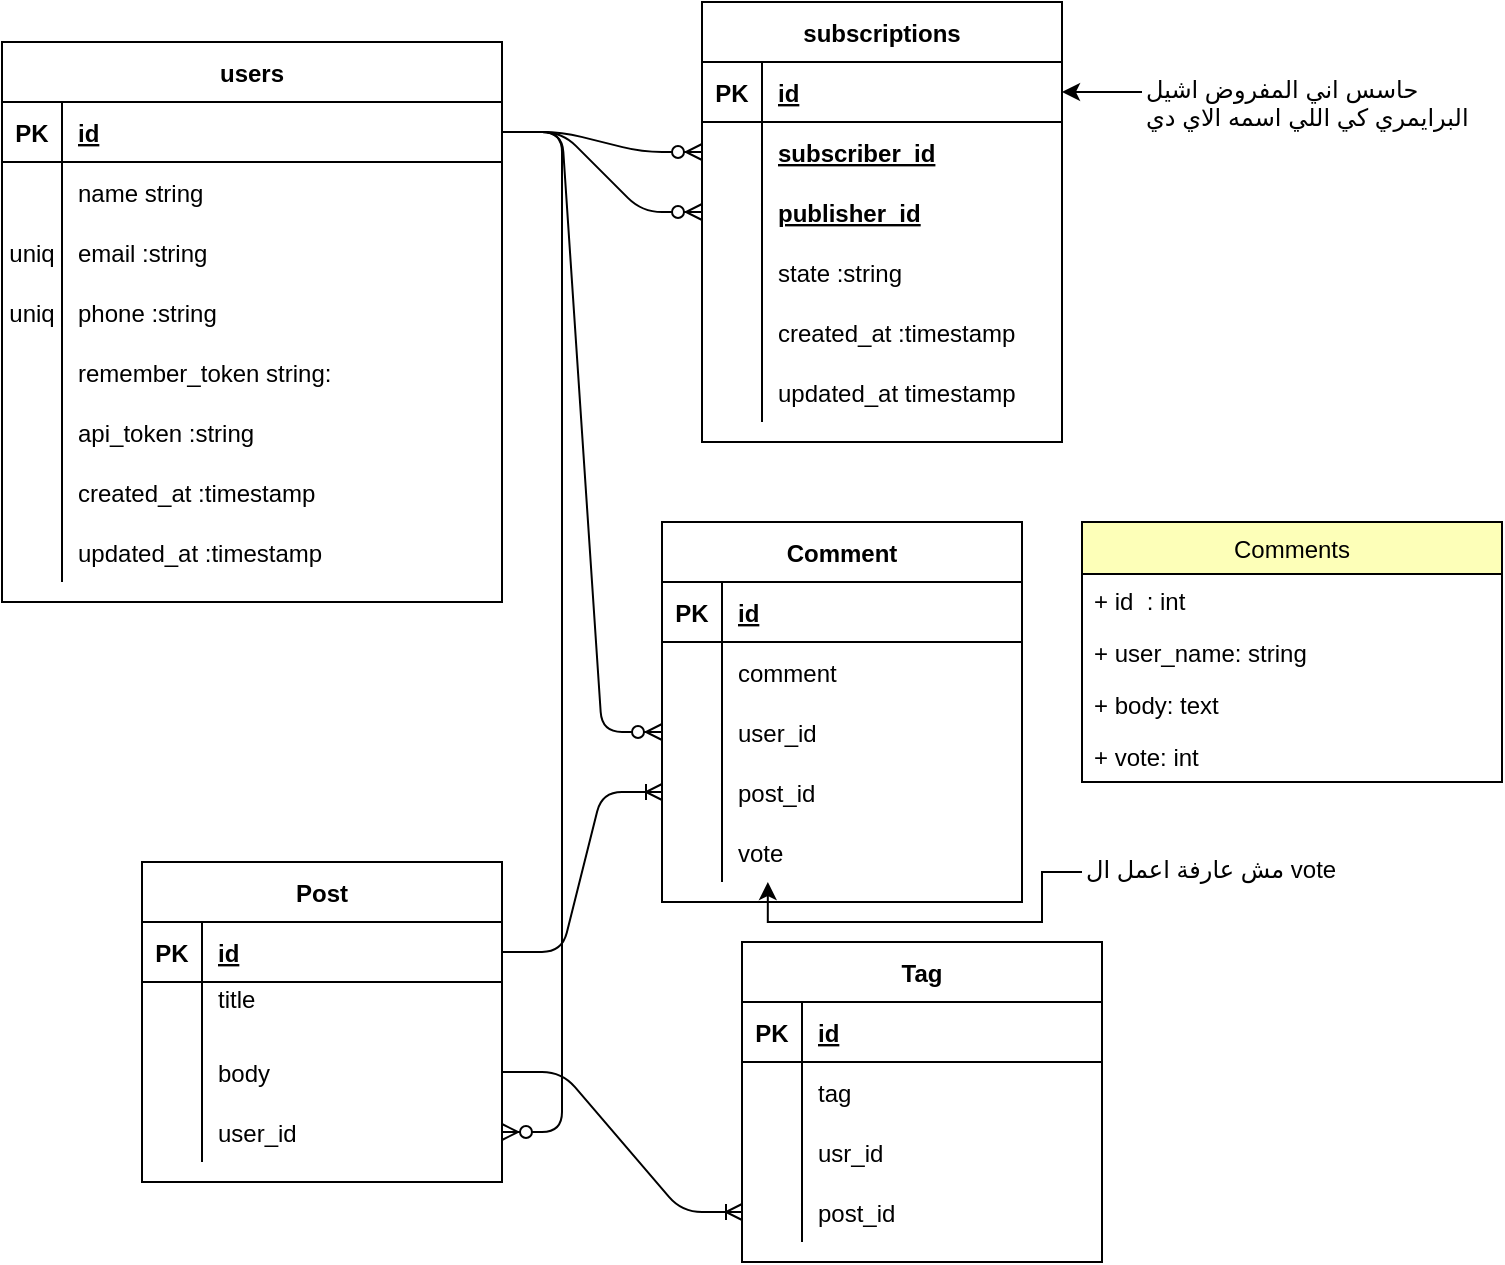 <mxfile version="14.9.6" type="github">
  <diagram id="R2lEEEUBdFMjLlhIrx00" name="Page-1">
    <mxGraphModel dx="1376" dy="429" grid="1" gridSize="10" guides="1" tooltips="1" connect="1" arrows="1" fold="1" page="1" pageScale="1" pageWidth="850" pageHeight="1100" math="0" shadow="0" extFonts="Permanent Marker^https://fonts.googleapis.com/css?family=Permanent+Marker">
      <root>
        <mxCell id="0" />
        <mxCell id="1" parent="0" />
        <mxCell id="C-vyLk0tnHw3VtMMgP7b-2" value="users" style="shape=table;startSize=30;container=1;collapsible=1;childLayout=tableLayout;fixedRows=1;rowLines=0;fontStyle=1;align=center;resizeLast=1;" parent="1" vertex="1">
          <mxGeometry x="-120" y="50" width="250" height="280" as="geometry" />
        </mxCell>
        <mxCell id="C-vyLk0tnHw3VtMMgP7b-3" value="" style="shape=partialRectangle;collapsible=0;dropTarget=0;pointerEvents=0;fillColor=none;points=[[0,0.5],[1,0.5]];portConstraint=eastwest;top=0;left=0;right=0;bottom=1;" parent="C-vyLk0tnHw3VtMMgP7b-2" vertex="1">
          <mxGeometry y="30" width="250" height="30" as="geometry" />
        </mxCell>
        <mxCell id="C-vyLk0tnHw3VtMMgP7b-4" value="PK" style="shape=partialRectangle;overflow=hidden;connectable=0;fillColor=none;top=0;left=0;bottom=0;right=0;fontStyle=1;" parent="C-vyLk0tnHw3VtMMgP7b-3" vertex="1">
          <mxGeometry width="30" height="30" as="geometry" />
        </mxCell>
        <mxCell id="C-vyLk0tnHw3VtMMgP7b-5" value="id" style="shape=partialRectangle;overflow=hidden;connectable=0;fillColor=none;top=0;left=0;bottom=0;right=0;align=left;spacingLeft=6;fontStyle=5;" parent="C-vyLk0tnHw3VtMMgP7b-3" vertex="1">
          <mxGeometry x="30" width="220" height="30" as="geometry" />
        </mxCell>
        <mxCell id="C-vyLk0tnHw3VtMMgP7b-9" value="" style="shape=partialRectangle;collapsible=0;dropTarget=0;pointerEvents=0;fillColor=none;points=[[0,0.5],[1,0.5]];portConstraint=eastwest;top=0;left=0;right=0;bottom=0;" parent="C-vyLk0tnHw3VtMMgP7b-2" vertex="1">
          <mxGeometry y="60" width="250" height="30" as="geometry" />
        </mxCell>
        <mxCell id="C-vyLk0tnHw3VtMMgP7b-10" value="" style="shape=partialRectangle;overflow=hidden;connectable=0;fillColor=none;top=0;left=0;bottom=0;right=0;" parent="C-vyLk0tnHw3VtMMgP7b-9" vertex="1">
          <mxGeometry width="30" height="30" as="geometry" />
        </mxCell>
        <mxCell id="C-vyLk0tnHw3VtMMgP7b-11" value="name string" style="shape=partialRectangle;overflow=hidden;connectable=0;fillColor=none;top=0;left=0;bottom=0;right=0;align=left;spacingLeft=6;" parent="C-vyLk0tnHw3VtMMgP7b-9" vertex="1">
          <mxGeometry x="30" width="220" height="30" as="geometry" />
        </mxCell>
        <mxCell id="GOwzaC8fPC4LmMapY-Bl-1" value="" style="shape=partialRectangle;collapsible=0;dropTarget=0;pointerEvents=0;fillColor=none;points=[[0,0.5],[1,0.5]];portConstraint=eastwest;top=0;left=0;right=0;bottom=0;" parent="C-vyLk0tnHw3VtMMgP7b-2" vertex="1">
          <mxGeometry y="90" width="250" height="30" as="geometry" />
        </mxCell>
        <mxCell id="GOwzaC8fPC4LmMapY-Bl-2" value="uniq" style="shape=partialRectangle;overflow=hidden;connectable=0;fillColor=none;top=0;left=0;bottom=0;right=0;" parent="GOwzaC8fPC4LmMapY-Bl-1" vertex="1">
          <mxGeometry width="30" height="30" as="geometry" />
        </mxCell>
        <mxCell id="GOwzaC8fPC4LmMapY-Bl-3" value="email :string" style="shape=partialRectangle;overflow=hidden;connectable=0;fillColor=none;top=0;left=0;bottom=0;right=0;align=left;spacingLeft=6;" parent="GOwzaC8fPC4LmMapY-Bl-1" vertex="1">
          <mxGeometry x="30" width="220" height="30" as="geometry" />
        </mxCell>
        <mxCell id="GOwzaC8fPC4LmMapY-Bl-4" value="" style="shape=partialRectangle;collapsible=0;dropTarget=0;pointerEvents=0;fillColor=none;points=[[0,0.5],[1,0.5]];portConstraint=eastwest;top=0;left=0;right=0;bottom=0;" parent="C-vyLk0tnHw3VtMMgP7b-2" vertex="1">
          <mxGeometry y="120" width="250" height="30" as="geometry" />
        </mxCell>
        <mxCell id="GOwzaC8fPC4LmMapY-Bl-5" value="uniq" style="shape=partialRectangle;overflow=hidden;connectable=0;fillColor=none;top=0;left=0;bottom=0;right=0;" parent="GOwzaC8fPC4LmMapY-Bl-4" vertex="1">
          <mxGeometry width="30" height="30" as="geometry" />
        </mxCell>
        <mxCell id="GOwzaC8fPC4LmMapY-Bl-6" value="phone :string" style="shape=partialRectangle;overflow=hidden;connectable=0;fillColor=none;top=0;left=0;bottom=0;right=0;align=left;spacingLeft=6;" parent="GOwzaC8fPC4LmMapY-Bl-4" vertex="1">
          <mxGeometry x="30" width="220" height="30" as="geometry" />
        </mxCell>
        <mxCell id="GOwzaC8fPC4LmMapY-Bl-7" value="" style="shape=partialRectangle;collapsible=0;dropTarget=0;pointerEvents=0;fillColor=none;points=[[0,0.5],[1,0.5]];portConstraint=eastwest;top=0;left=0;right=0;bottom=0;" parent="C-vyLk0tnHw3VtMMgP7b-2" vertex="1">
          <mxGeometry y="150" width="250" height="30" as="geometry" />
        </mxCell>
        <mxCell id="GOwzaC8fPC4LmMapY-Bl-8" value="" style="shape=partialRectangle;overflow=hidden;connectable=0;fillColor=none;top=0;left=0;bottom=0;right=0;" parent="GOwzaC8fPC4LmMapY-Bl-7" vertex="1">
          <mxGeometry width="30" height="30" as="geometry" />
        </mxCell>
        <mxCell id="GOwzaC8fPC4LmMapY-Bl-9" value="remember_token string: " style="shape=partialRectangle;overflow=hidden;connectable=0;fillColor=none;top=0;left=0;bottom=0;right=0;align=left;spacingLeft=6;" parent="GOwzaC8fPC4LmMapY-Bl-7" vertex="1">
          <mxGeometry x="30" width="220" height="30" as="geometry" />
        </mxCell>
        <mxCell id="GOwzaC8fPC4LmMapY-Bl-10" value="" style="shape=partialRectangle;collapsible=0;dropTarget=0;pointerEvents=0;fillColor=none;points=[[0,0.5],[1,0.5]];portConstraint=eastwest;top=0;left=0;right=0;bottom=0;" parent="C-vyLk0tnHw3VtMMgP7b-2" vertex="1">
          <mxGeometry y="180" width="250" height="30" as="geometry" />
        </mxCell>
        <mxCell id="GOwzaC8fPC4LmMapY-Bl-11" value="" style="shape=partialRectangle;overflow=hidden;connectable=0;fillColor=none;top=0;left=0;bottom=0;right=0;" parent="GOwzaC8fPC4LmMapY-Bl-10" vertex="1">
          <mxGeometry width="30" height="30" as="geometry" />
        </mxCell>
        <mxCell id="GOwzaC8fPC4LmMapY-Bl-12" value="api_token :string" style="shape=partialRectangle;overflow=hidden;connectable=0;fillColor=none;top=0;left=0;bottom=0;right=0;align=left;spacingLeft=6;" parent="GOwzaC8fPC4LmMapY-Bl-10" vertex="1">
          <mxGeometry x="30" width="220" height="30" as="geometry" />
        </mxCell>
        <mxCell id="GOwzaC8fPC4LmMapY-Bl-13" value="" style="shape=partialRectangle;collapsible=0;dropTarget=0;pointerEvents=0;fillColor=none;points=[[0,0.5],[1,0.5]];portConstraint=eastwest;top=0;left=0;right=0;bottom=0;" parent="C-vyLk0tnHw3VtMMgP7b-2" vertex="1">
          <mxGeometry y="210" width="250" height="30" as="geometry" />
        </mxCell>
        <mxCell id="GOwzaC8fPC4LmMapY-Bl-14" value="" style="shape=partialRectangle;overflow=hidden;connectable=0;fillColor=none;top=0;left=0;bottom=0;right=0;" parent="GOwzaC8fPC4LmMapY-Bl-13" vertex="1">
          <mxGeometry width="30" height="30" as="geometry" />
        </mxCell>
        <mxCell id="GOwzaC8fPC4LmMapY-Bl-15" value="created_at :timestamp" style="shape=partialRectangle;overflow=hidden;connectable=0;fillColor=none;top=0;left=0;bottom=0;right=0;align=left;spacingLeft=6;" parent="GOwzaC8fPC4LmMapY-Bl-13" vertex="1">
          <mxGeometry x="30" width="220" height="30" as="geometry" />
        </mxCell>
        <mxCell id="GOwzaC8fPC4LmMapY-Bl-16" value="" style="shape=partialRectangle;collapsible=0;dropTarget=0;pointerEvents=0;fillColor=none;points=[[0,0.5],[1,0.5]];portConstraint=eastwest;top=0;left=0;right=0;bottom=0;" parent="C-vyLk0tnHw3VtMMgP7b-2" vertex="1">
          <mxGeometry y="240" width="250" height="30" as="geometry" />
        </mxCell>
        <mxCell id="GOwzaC8fPC4LmMapY-Bl-17" value="" style="shape=partialRectangle;overflow=hidden;connectable=0;fillColor=none;top=0;left=0;bottom=0;right=0;" parent="GOwzaC8fPC4LmMapY-Bl-16" vertex="1">
          <mxGeometry width="30" height="30" as="geometry" />
        </mxCell>
        <mxCell id="GOwzaC8fPC4LmMapY-Bl-18" value="updated_at :timestamp" style="shape=partialRectangle;overflow=hidden;connectable=0;fillColor=none;top=0;left=0;bottom=0;right=0;align=left;spacingLeft=6;" parent="GOwzaC8fPC4LmMapY-Bl-16" vertex="1">
          <mxGeometry x="30" width="220" height="30" as="geometry" />
        </mxCell>
        <mxCell id="J_OgbOrFbGKPvUV0dAcC-6" value="Comments" style="swimlane;fontStyle=0;childLayout=stackLayout;horizontal=1;startSize=26;fillColor=#FDFFB8;horizontalStack=0;resizeParent=1;resizeParentMax=0;resizeLast=0;collapsible=1;marginBottom=0;" parent="1" vertex="1">
          <mxGeometry x="420" y="290" width="210" height="130" as="geometry">
            <mxRectangle x="590" y="280" width="90" height="26" as="alternateBounds" />
          </mxGeometry>
        </mxCell>
        <mxCell id="J_OgbOrFbGKPvUV0dAcC-7" value="+ id  : int" style="text;strokeColor=none;fillColor=none;align=left;verticalAlign=top;spacingLeft=4;spacingRight=4;overflow=hidden;rotatable=0;points=[[0,0.5],[1,0.5]];portConstraint=eastwest;" parent="J_OgbOrFbGKPvUV0dAcC-6" vertex="1">
          <mxGeometry y="26" width="210" height="26" as="geometry" />
        </mxCell>
        <mxCell id="J_OgbOrFbGKPvUV0dAcC-8" value="+ user_name: string" style="text;strokeColor=none;fillColor=none;align=left;verticalAlign=top;spacingLeft=4;spacingRight=4;overflow=hidden;rotatable=0;points=[[0,0.5],[1,0.5]];portConstraint=eastwest;" parent="J_OgbOrFbGKPvUV0dAcC-6" vertex="1">
          <mxGeometry y="52" width="210" height="26" as="geometry" />
        </mxCell>
        <mxCell id="J_OgbOrFbGKPvUV0dAcC-9" value="+ body: text&#xa;" style="text;strokeColor=none;fillColor=none;align=left;verticalAlign=top;spacingLeft=4;spacingRight=4;overflow=hidden;rotatable=0;points=[[0,0.5],[1,0.5]];portConstraint=eastwest;" parent="J_OgbOrFbGKPvUV0dAcC-6" vertex="1">
          <mxGeometry y="78" width="210" height="26" as="geometry" />
        </mxCell>
        <mxCell id="J_OgbOrFbGKPvUV0dAcC-10" value="+ vote: int&#xa;" style="text;strokeColor=none;fillColor=none;align=left;verticalAlign=top;spacingLeft=4;spacingRight=4;overflow=hidden;rotatable=0;points=[[0,0.5],[1,0.5]];portConstraint=eastwest;" parent="J_OgbOrFbGKPvUV0dAcC-6" vertex="1">
          <mxGeometry y="104" width="210" height="26" as="geometry" />
        </mxCell>
        <mxCell id="GOwzaC8fPC4LmMapY-Bl-19" value="subscriptions" style="shape=table;startSize=30;container=1;collapsible=1;childLayout=tableLayout;fixedRows=1;rowLines=0;fontStyle=1;align=center;resizeLast=1;" parent="1" vertex="1">
          <mxGeometry x="230" y="30" width="180" height="220" as="geometry" />
        </mxCell>
        <mxCell id="GOwzaC8fPC4LmMapY-Bl-20" value="" style="shape=partialRectangle;collapsible=0;dropTarget=0;pointerEvents=0;fillColor=none;top=0;left=0;bottom=1;right=0;points=[[0,0.5],[1,0.5]];portConstraint=eastwest;" parent="GOwzaC8fPC4LmMapY-Bl-19" vertex="1">
          <mxGeometry y="30" width="180" height="30" as="geometry" />
        </mxCell>
        <mxCell id="GOwzaC8fPC4LmMapY-Bl-21" value="PK" style="shape=partialRectangle;connectable=0;fillColor=none;top=0;left=0;bottom=0;right=0;fontStyle=1;overflow=hidden;" parent="GOwzaC8fPC4LmMapY-Bl-20" vertex="1">
          <mxGeometry width="30" height="30" as="geometry" />
        </mxCell>
        <mxCell id="GOwzaC8fPC4LmMapY-Bl-22" value="id " style="shape=partialRectangle;connectable=0;fillColor=none;top=0;left=0;bottom=0;right=0;align=left;spacingLeft=6;fontStyle=5;overflow=hidden;" parent="GOwzaC8fPC4LmMapY-Bl-20" vertex="1">
          <mxGeometry x="30" width="150" height="30" as="geometry" />
        </mxCell>
        <mxCell id="GOwzaC8fPC4LmMapY-Bl-23" value="" style="shape=partialRectangle;collapsible=0;dropTarget=0;pointerEvents=0;fillColor=none;top=0;left=0;bottom=0;right=0;points=[[0,0.5],[1,0.5]];portConstraint=eastwest;" parent="GOwzaC8fPC4LmMapY-Bl-19" vertex="1">
          <mxGeometry y="60" width="180" height="30" as="geometry" />
        </mxCell>
        <mxCell id="GOwzaC8fPC4LmMapY-Bl-24" value="" style="shape=partialRectangle;connectable=0;fillColor=none;top=0;left=0;bottom=0;right=0;editable=1;overflow=hidden;" parent="GOwzaC8fPC4LmMapY-Bl-23" vertex="1">
          <mxGeometry width="30" height="30" as="geometry" />
        </mxCell>
        <mxCell id="GOwzaC8fPC4LmMapY-Bl-25" value="subscriber_id " style="shape=partialRectangle;connectable=0;fillColor=none;top=0;left=0;bottom=0;right=0;align=left;spacingLeft=6;overflow=hidden;fontStyle=5" parent="GOwzaC8fPC4LmMapY-Bl-23" vertex="1">
          <mxGeometry x="30" width="150" height="30" as="geometry" />
        </mxCell>
        <mxCell id="GOwzaC8fPC4LmMapY-Bl-26" value="" style="shape=partialRectangle;collapsible=0;dropTarget=0;pointerEvents=0;fillColor=none;top=0;left=0;bottom=0;right=0;points=[[0,0.5],[1,0.5]];portConstraint=eastwest;" parent="GOwzaC8fPC4LmMapY-Bl-19" vertex="1">
          <mxGeometry y="90" width="180" height="30" as="geometry" />
        </mxCell>
        <mxCell id="GOwzaC8fPC4LmMapY-Bl-27" value="" style="shape=partialRectangle;connectable=0;fillColor=none;top=0;left=0;bottom=0;right=0;editable=1;overflow=hidden;" parent="GOwzaC8fPC4LmMapY-Bl-26" vertex="1">
          <mxGeometry width="30" height="30" as="geometry" />
        </mxCell>
        <mxCell id="GOwzaC8fPC4LmMapY-Bl-28" value="publisher_id" style="shape=partialRectangle;connectable=0;fillColor=none;top=0;left=0;bottom=0;right=0;align=left;spacingLeft=6;overflow=hidden;fontStyle=5" parent="GOwzaC8fPC4LmMapY-Bl-26" vertex="1">
          <mxGeometry x="30" width="150" height="30" as="geometry" />
        </mxCell>
        <mxCell id="GOwzaC8fPC4LmMapY-Bl-29" value="" style="shape=partialRectangle;collapsible=0;dropTarget=0;pointerEvents=0;fillColor=none;top=0;left=0;bottom=0;right=0;points=[[0,0.5],[1,0.5]];portConstraint=eastwest;" parent="GOwzaC8fPC4LmMapY-Bl-19" vertex="1">
          <mxGeometry y="120" width="180" height="30" as="geometry" />
        </mxCell>
        <mxCell id="GOwzaC8fPC4LmMapY-Bl-30" value="" style="shape=partialRectangle;connectable=0;fillColor=none;top=0;left=0;bottom=0;right=0;editable=1;overflow=hidden;" parent="GOwzaC8fPC4LmMapY-Bl-29" vertex="1">
          <mxGeometry width="30" height="30" as="geometry" />
        </mxCell>
        <mxCell id="GOwzaC8fPC4LmMapY-Bl-31" value="state :string " style="shape=partialRectangle;connectable=0;fillColor=none;top=0;left=0;bottom=0;right=0;align=left;spacingLeft=6;overflow=hidden;" parent="GOwzaC8fPC4LmMapY-Bl-29" vertex="1">
          <mxGeometry x="30" width="150" height="30" as="geometry" />
        </mxCell>
        <mxCell id="GOwzaC8fPC4LmMapY-Bl-36" value="" style="shape=partialRectangle;collapsible=0;dropTarget=0;pointerEvents=0;fillColor=none;top=0;left=0;bottom=0;right=0;points=[[0,0.5],[1,0.5]];portConstraint=eastwest;" parent="GOwzaC8fPC4LmMapY-Bl-19" vertex="1">
          <mxGeometry y="150" width="180" height="30" as="geometry" />
        </mxCell>
        <mxCell id="GOwzaC8fPC4LmMapY-Bl-37" value="" style="shape=partialRectangle;connectable=0;fillColor=none;top=0;left=0;bottom=0;right=0;editable=1;overflow=hidden;" parent="GOwzaC8fPC4LmMapY-Bl-36" vertex="1">
          <mxGeometry width="30" height="30" as="geometry" />
        </mxCell>
        <mxCell id="GOwzaC8fPC4LmMapY-Bl-38" value="created_at :timestamp" style="shape=partialRectangle;connectable=0;fillColor=none;top=0;left=0;bottom=0;right=0;align=left;spacingLeft=6;overflow=hidden;" parent="GOwzaC8fPC4LmMapY-Bl-36" vertex="1">
          <mxGeometry x="30" width="150" height="30" as="geometry" />
        </mxCell>
        <mxCell id="GOwzaC8fPC4LmMapY-Bl-39" value="" style="shape=partialRectangle;collapsible=0;dropTarget=0;pointerEvents=0;fillColor=none;top=0;left=0;bottom=0;right=0;points=[[0,0.5],[1,0.5]];portConstraint=eastwest;" parent="GOwzaC8fPC4LmMapY-Bl-19" vertex="1">
          <mxGeometry y="180" width="180" height="30" as="geometry" />
        </mxCell>
        <mxCell id="GOwzaC8fPC4LmMapY-Bl-40" value="" style="shape=partialRectangle;connectable=0;fillColor=none;top=0;left=0;bottom=0;right=0;editable=1;overflow=hidden;" parent="GOwzaC8fPC4LmMapY-Bl-39" vertex="1">
          <mxGeometry width="30" height="30" as="geometry" />
        </mxCell>
        <mxCell id="GOwzaC8fPC4LmMapY-Bl-41" value="updated_at timestamp" style="shape=partialRectangle;connectable=0;fillColor=none;top=0;left=0;bottom=0;right=0;align=left;spacingLeft=6;overflow=hidden;" parent="GOwzaC8fPC4LmMapY-Bl-39" vertex="1">
          <mxGeometry x="30" width="150" height="30" as="geometry" />
        </mxCell>
        <mxCell id="GOwzaC8fPC4LmMapY-Bl-32" value="" style="edgeStyle=entityRelationEdgeStyle;fontSize=12;html=1;endArrow=ERzeroToMany;endFill=1;" parent="1" source="C-vyLk0tnHw3VtMMgP7b-3" target="GOwzaC8fPC4LmMapY-Bl-23" edge="1">
          <mxGeometry width="100" height="100" relative="1" as="geometry">
            <mxPoint x="190" y="270" as="sourcePoint" />
            <mxPoint x="290" y="170" as="targetPoint" />
          </mxGeometry>
        </mxCell>
        <mxCell id="GOwzaC8fPC4LmMapY-Bl-33" value="" style="edgeStyle=entityRelationEdgeStyle;fontSize=12;html=1;endArrow=ERzeroToMany;endFill=1;" parent="1" source="C-vyLk0tnHw3VtMMgP7b-3" target="GOwzaC8fPC4LmMapY-Bl-26" edge="1">
          <mxGeometry width="100" height="100" relative="1" as="geometry">
            <mxPoint x="300" y="360" as="sourcePoint" />
            <mxPoint x="400" y="260" as="targetPoint" />
          </mxGeometry>
        </mxCell>
        <mxCell id="E_PUMgYAspAOLD1ddMsA-4" style="edgeStyle=orthogonalEdgeStyle;rounded=0;orthogonalLoop=1;jettySize=auto;html=1;" parent="1" source="E_PUMgYAspAOLD1ddMsA-1" target="GOwzaC8fPC4LmMapY-Bl-20" edge="1">
          <mxGeometry relative="1" as="geometry" />
        </mxCell>
        <mxCell id="E_PUMgYAspAOLD1ddMsA-1" value="حاسس اني المفروض اشيل البرايمري كي اللي اسمه الاي دي" style="text;whiteSpace=wrap;html=1;" parent="1" vertex="1">
          <mxGeometry x="450" y="60" width="180" height="30" as="geometry" />
        </mxCell>
        <mxCell id="bJ1-Rqc_OXxvlllKlLzi-1" value="Post" style="shape=table;startSize=30;container=1;collapsible=1;childLayout=tableLayout;fixedRows=1;rowLines=0;fontStyle=1;align=center;resizeLast=1;" parent="1" vertex="1">
          <mxGeometry x="-50" y="460" width="180" height="160" as="geometry" />
        </mxCell>
        <mxCell id="bJ1-Rqc_OXxvlllKlLzi-2" value="" style="shape=partialRectangle;collapsible=0;dropTarget=0;pointerEvents=0;fillColor=none;top=0;left=0;bottom=1;right=0;points=[[0,0.5],[1,0.5]];portConstraint=eastwest;" parent="bJ1-Rqc_OXxvlllKlLzi-1" vertex="1">
          <mxGeometry y="30" width="180" height="30" as="geometry" />
        </mxCell>
        <mxCell id="bJ1-Rqc_OXxvlllKlLzi-3" value="PK" style="shape=partialRectangle;connectable=0;fillColor=none;top=0;left=0;bottom=0;right=0;fontStyle=1;overflow=hidden;" parent="bJ1-Rqc_OXxvlllKlLzi-2" vertex="1">
          <mxGeometry width="30" height="30" as="geometry" />
        </mxCell>
        <mxCell id="bJ1-Rqc_OXxvlllKlLzi-4" value="id" style="shape=partialRectangle;connectable=0;fillColor=none;top=0;left=0;bottom=0;right=0;align=left;spacingLeft=6;fontStyle=5;overflow=hidden;" parent="bJ1-Rqc_OXxvlllKlLzi-2" vertex="1">
          <mxGeometry x="30" width="150" height="30" as="geometry" />
        </mxCell>
        <mxCell id="bJ1-Rqc_OXxvlllKlLzi-5" value="" style="shape=partialRectangle;collapsible=0;dropTarget=0;pointerEvents=0;fillColor=none;top=0;left=0;bottom=0;right=0;points=[[0,0.5],[1,0.5]];portConstraint=eastwest;" parent="bJ1-Rqc_OXxvlllKlLzi-1" vertex="1">
          <mxGeometry y="60" width="180" height="30" as="geometry" />
        </mxCell>
        <mxCell id="bJ1-Rqc_OXxvlllKlLzi-6" value="" style="shape=partialRectangle;connectable=0;fillColor=none;top=0;left=0;bottom=0;right=0;editable=1;overflow=hidden;" parent="bJ1-Rqc_OXxvlllKlLzi-5" vertex="1">
          <mxGeometry width="30" height="30" as="geometry" />
        </mxCell>
        <mxCell id="bJ1-Rqc_OXxvlllKlLzi-7" value="title &#xa;" style="shape=partialRectangle;connectable=0;fillColor=none;top=0;left=0;bottom=0;right=0;align=left;spacingLeft=6;overflow=hidden;" parent="bJ1-Rqc_OXxvlllKlLzi-5" vertex="1">
          <mxGeometry x="30" width="150" height="30" as="geometry" />
        </mxCell>
        <mxCell id="bJ1-Rqc_OXxvlllKlLzi-8" value="" style="shape=partialRectangle;collapsible=0;dropTarget=0;pointerEvents=0;fillColor=none;top=0;left=0;bottom=0;right=0;points=[[0,0.5],[1,0.5]];portConstraint=eastwest;" parent="bJ1-Rqc_OXxvlllKlLzi-1" vertex="1">
          <mxGeometry y="90" width="180" height="30" as="geometry" />
        </mxCell>
        <mxCell id="bJ1-Rqc_OXxvlllKlLzi-9" value="" style="shape=partialRectangle;connectable=0;fillColor=none;top=0;left=0;bottom=0;right=0;editable=1;overflow=hidden;" parent="bJ1-Rqc_OXxvlllKlLzi-8" vertex="1">
          <mxGeometry width="30" height="30" as="geometry" />
        </mxCell>
        <mxCell id="bJ1-Rqc_OXxvlllKlLzi-10" value="body" style="shape=partialRectangle;connectable=0;fillColor=none;top=0;left=0;bottom=0;right=0;align=left;spacingLeft=6;overflow=hidden;" parent="bJ1-Rqc_OXxvlllKlLzi-8" vertex="1">
          <mxGeometry x="30" width="150" height="30" as="geometry" />
        </mxCell>
        <mxCell id="bJ1-Rqc_OXxvlllKlLzi-11" value="" style="shape=partialRectangle;collapsible=0;dropTarget=0;pointerEvents=0;fillColor=none;top=0;left=0;bottom=0;right=0;points=[[0,0.5],[1,0.5]];portConstraint=eastwest;" parent="bJ1-Rqc_OXxvlllKlLzi-1" vertex="1">
          <mxGeometry y="120" width="180" height="30" as="geometry" />
        </mxCell>
        <mxCell id="bJ1-Rqc_OXxvlllKlLzi-12" value="" style="shape=partialRectangle;connectable=0;fillColor=none;top=0;left=0;bottom=0;right=0;editable=1;overflow=hidden;" parent="bJ1-Rqc_OXxvlllKlLzi-11" vertex="1">
          <mxGeometry width="30" height="30" as="geometry" />
        </mxCell>
        <mxCell id="bJ1-Rqc_OXxvlllKlLzi-13" value="user_id" style="shape=partialRectangle;connectable=0;fillColor=none;top=0;left=0;bottom=0;right=0;align=left;spacingLeft=6;overflow=hidden;" parent="bJ1-Rqc_OXxvlllKlLzi-11" vertex="1">
          <mxGeometry x="30" width="150" height="30" as="geometry" />
        </mxCell>
        <mxCell id="bJ1-Rqc_OXxvlllKlLzi-14" value="Tag" style="shape=table;startSize=30;container=1;collapsible=1;childLayout=tableLayout;fixedRows=1;rowLines=0;fontStyle=1;align=center;resizeLast=1;" parent="1" vertex="1">
          <mxGeometry x="250" y="500" width="180" height="160" as="geometry" />
        </mxCell>
        <mxCell id="bJ1-Rqc_OXxvlllKlLzi-15" value="" style="shape=partialRectangle;collapsible=0;dropTarget=0;pointerEvents=0;fillColor=none;top=0;left=0;bottom=1;right=0;points=[[0,0.5],[1,0.5]];portConstraint=eastwest;" parent="bJ1-Rqc_OXxvlllKlLzi-14" vertex="1">
          <mxGeometry y="30" width="180" height="30" as="geometry" />
        </mxCell>
        <mxCell id="bJ1-Rqc_OXxvlllKlLzi-16" value="PK" style="shape=partialRectangle;connectable=0;fillColor=none;top=0;left=0;bottom=0;right=0;fontStyle=1;overflow=hidden;" parent="bJ1-Rqc_OXxvlllKlLzi-15" vertex="1">
          <mxGeometry width="30" height="30" as="geometry" />
        </mxCell>
        <mxCell id="bJ1-Rqc_OXxvlllKlLzi-17" value="id" style="shape=partialRectangle;connectable=0;fillColor=none;top=0;left=0;bottom=0;right=0;align=left;spacingLeft=6;fontStyle=5;overflow=hidden;" parent="bJ1-Rqc_OXxvlllKlLzi-15" vertex="1">
          <mxGeometry x="30" width="150" height="30" as="geometry" />
        </mxCell>
        <mxCell id="bJ1-Rqc_OXxvlllKlLzi-18" value="" style="shape=partialRectangle;collapsible=0;dropTarget=0;pointerEvents=0;fillColor=none;top=0;left=0;bottom=0;right=0;points=[[0,0.5],[1,0.5]];portConstraint=eastwest;" parent="bJ1-Rqc_OXxvlllKlLzi-14" vertex="1">
          <mxGeometry y="60" width="180" height="30" as="geometry" />
        </mxCell>
        <mxCell id="bJ1-Rqc_OXxvlllKlLzi-19" value="" style="shape=partialRectangle;connectable=0;fillColor=none;top=0;left=0;bottom=0;right=0;editable=1;overflow=hidden;" parent="bJ1-Rqc_OXxvlllKlLzi-18" vertex="1">
          <mxGeometry width="30" height="30" as="geometry" />
        </mxCell>
        <mxCell id="bJ1-Rqc_OXxvlllKlLzi-20" value="tag" style="shape=partialRectangle;connectable=0;fillColor=none;top=0;left=0;bottom=0;right=0;align=left;spacingLeft=6;overflow=hidden;" parent="bJ1-Rqc_OXxvlllKlLzi-18" vertex="1">
          <mxGeometry x="30" width="150" height="30" as="geometry" />
        </mxCell>
        <mxCell id="bJ1-Rqc_OXxvlllKlLzi-21" value="" style="shape=partialRectangle;collapsible=0;dropTarget=0;pointerEvents=0;fillColor=none;top=0;left=0;bottom=0;right=0;points=[[0,0.5],[1,0.5]];portConstraint=eastwest;" parent="bJ1-Rqc_OXxvlllKlLzi-14" vertex="1">
          <mxGeometry y="90" width="180" height="30" as="geometry" />
        </mxCell>
        <mxCell id="bJ1-Rqc_OXxvlllKlLzi-22" value="" style="shape=partialRectangle;connectable=0;fillColor=none;top=0;left=0;bottom=0;right=0;editable=1;overflow=hidden;" parent="bJ1-Rqc_OXxvlllKlLzi-21" vertex="1">
          <mxGeometry width="30" height="30" as="geometry" />
        </mxCell>
        <mxCell id="bJ1-Rqc_OXxvlllKlLzi-23" value="usr_id" style="shape=partialRectangle;connectable=0;fillColor=none;top=0;left=0;bottom=0;right=0;align=left;spacingLeft=6;overflow=hidden;" parent="bJ1-Rqc_OXxvlllKlLzi-21" vertex="1">
          <mxGeometry x="30" width="150" height="30" as="geometry" />
        </mxCell>
        <mxCell id="bJ1-Rqc_OXxvlllKlLzi-24" value="" style="shape=partialRectangle;collapsible=0;dropTarget=0;pointerEvents=0;fillColor=none;top=0;left=0;bottom=0;right=0;points=[[0,0.5],[1,0.5]];portConstraint=eastwest;" parent="bJ1-Rqc_OXxvlllKlLzi-14" vertex="1">
          <mxGeometry y="120" width="180" height="30" as="geometry" />
        </mxCell>
        <mxCell id="bJ1-Rqc_OXxvlllKlLzi-25" value="" style="shape=partialRectangle;connectable=0;fillColor=none;top=0;left=0;bottom=0;right=0;editable=1;overflow=hidden;" parent="bJ1-Rqc_OXxvlllKlLzi-24" vertex="1">
          <mxGeometry width="30" height="30" as="geometry" />
        </mxCell>
        <mxCell id="bJ1-Rqc_OXxvlllKlLzi-26" value="post_id" style="shape=partialRectangle;connectable=0;fillColor=none;top=0;left=0;bottom=0;right=0;align=left;spacingLeft=6;overflow=hidden;" parent="bJ1-Rqc_OXxvlllKlLzi-24" vertex="1">
          <mxGeometry x="30" width="150" height="30" as="geometry" />
        </mxCell>
        <mxCell id="bJ1-Rqc_OXxvlllKlLzi-27" value="Comment" style="shape=table;startSize=30;container=1;collapsible=1;childLayout=tableLayout;fixedRows=1;rowLines=0;fontStyle=1;align=center;resizeLast=1;" parent="1" vertex="1">
          <mxGeometry x="210" y="290" width="180" height="190" as="geometry" />
        </mxCell>
        <mxCell id="bJ1-Rqc_OXxvlllKlLzi-28" value="" style="shape=partialRectangle;collapsible=0;dropTarget=0;pointerEvents=0;fillColor=none;top=0;left=0;bottom=1;right=0;points=[[0,0.5],[1,0.5]];portConstraint=eastwest;" parent="bJ1-Rqc_OXxvlllKlLzi-27" vertex="1">
          <mxGeometry y="30" width="180" height="30" as="geometry" />
        </mxCell>
        <mxCell id="bJ1-Rqc_OXxvlllKlLzi-29" value="PK" style="shape=partialRectangle;connectable=0;fillColor=none;top=0;left=0;bottom=0;right=0;fontStyle=1;overflow=hidden;" parent="bJ1-Rqc_OXxvlllKlLzi-28" vertex="1">
          <mxGeometry width="30" height="30" as="geometry" />
        </mxCell>
        <mxCell id="bJ1-Rqc_OXxvlllKlLzi-30" value="id" style="shape=partialRectangle;connectable=0;fillColor=none;top=0;left=0;bottom=0;right=0;align=left;spacingLeft=6;fontStyle=5;overflow=hidden;" parent="bJ1-Rqc_OXxvlllKlLzi-28" vertex="1">
          <mxGeometry x="30" width="150" height="30" as="geometry" />
        </mxCell>
        <mxCell id="bJ1-Rqc_OXxvlllKlLzi-31" value="" style="shape=partialRectangle;collapsible=0;dropTarget=0;pointerEvents=0;fillColor=none;top=0;left=0;bottom=0;right=0;points=[[0,0.5],[1,0.5]];portConstraint=eastwest;" parent="bJ1-Rqc_OXxvlllKlLzi-27" vertex="1">
          <mxGeometry y="60" width="180" height="30" as="geometry" />
        </mxCell>
        <mxCell id="bJ1-Rqc_OXxvlllKlLzi-32" value="" style="shape=partialRectangle;connectable=0;fillColor=none;top=0;left=0;bottom=0;right=0;editable=1;overflow=hidden;" parent="bJ1-Rqc_OXxvlllKlLzi-31" vertex="1">
          <mxGeometry width="30" height="30" as="geometry" />
        </mxCell>
        <mxCell id="bJ1-Rqc_OXxvlllKlLzi-33" value="comment" style="shape=partialRectangle;connectable=0;fillColor=none;top=0;left=0;bottom=0;right=0;align=left;spacingLeft=6;overflow=hidden;" parent="bJ1-Rqc_OXxvlllKlLzi-31" vertex="1">
          <mxGeometry x="30" width="150" height="30" as="geometry" />
        </mxCell>
        <mxCell id="bJ1-Rqc_OXxvlllKlLzi-34" value="" style="shape=partialRectangle;collapsible=0;dropTarget=0;pointerEvents=0;fillColor=none;top=0;left=0;bottom=0;right=0;points=[[0,0.5],[1,0.5]];portConstraint=eastwest;" parent="bJ1-Rqc_OXxvlllKlLzi-27" vertex="1">
          <mxGeometry y="90" width="180" height="30" as="geometry" />
        </mxCell>
        <mxCell id="bJ1-Rqc_OXxvlllKlLzi-35" value="" style="shape=partialRectangle;connectable=0;fillColor=none;top=0;left=0;bottom=0;right=0;editable=1;overflow=hidden;" parent="bJ1-Rqc_OXxvlllKlLzi-34" vertex="1">
          <mxGeometry width="30" height="30" as="geometry" />
        </mxCell>
        <mxCell id="bJ1-Rqc_OXxvlllKlLzi-36" value="user_id" style="shape=partialRectangle;connectable=0;fillColor=none;top=0;left=0;bottom=0;right=0;align=left;spacingLeft=6;overflow=hidden;" parent="bJ1-Rqc_OXxvlllKlLzi-34" vertex="1">
          <mxGeometry x="30" width="150" height="30" as="geometry" />
        </mxCell>
        <mxCell id="bJ1-Rqc_OXxvlllKlLzi-37" value="" style="shape=partialRectangle;collapsible=0;dropTarget=0;pointerEvents=0;fillColor=none;top=0;left=0;bottom=0;right=0;points=[[0,0.5],[1,0.5]];portConstraint=eastwest;" parent="bJ1-Rqc_OXxvlllKlLzi-27" vertex="1">
          <mxGeometry y="120" width="180" height="30" as="geometry" />
        </mxCell>
        <mxCell id="bJ1-Rqc_OXxvlllKlLzi-38" value="" style="shape=partialRectangle;connectable=0;fillColor=none;top=0;left=0;bottom=0;right=0;editable=1;overflow=hidden;" parent="bJ1-Rqc_OXxvlllKlLzi-37" vertex="1">
          <mxGeometry width="30" height="30" as="geometry" />
        </mxCell>
        <mxCell id="bJ1-Rqc_OXxvlllKlLzi-39" value="post_id" style="shape=partialRectangle;connectable=0;fillColor=none;top=0;left=0;bottom=0;right=0;align=left;spacingLeft=6;overflow=hidden;" parent="bJ1-Rqc_OXxvlllKlLzi-37" vertex="1">
          <mxGeometry x="30" width="150" height="30" as="geometry" />
        </mxCell>
        <mxCell id="bJ1-Rqc_OXxvlllKlLzi-49" value="" style="shape=partialRectangle;collapsible=0;dropTarget=0;pointerEvents=0;fillColor=none;top=0;left=0;bottom=0;right=0;points=[[0,0.5],[1,0.5]];portConstraint=eastwest;" parent="bJ1-Rqc_OXxvlllKlLzi-27" vertex="1">
          <mxGeometry y="150" width="180" height="30" as="geometry" />
        </mxCell>
        <mxCell id="bJ1-Rqc_OXxvlllKlLzi-50" value="" style="shape=partialRectangle;connectable=0;fillColor=none;top=0;left=0;bottom=0;right=0;editable=1;overflow=hidden;" parent="bJ1-Rqc_OXxvlllKlLzi-49" vertex="1">
          <mxGeometry width="30" height="30" as="geometry" />
        </mxCell>
        <mxCell id="bJ1-Rqc_OXxvlllKlLzi-51" value="vote" style="shape=partialRectangle;connectable=0;fillColor=none;top=0;left=0;bottom=0;right=0;align=left;spacingLeft=6;overflow=hidden;" parent="bJ1-Rqc_OXxvlllKlLzi-49" vertex="1">
          <mxGeometry x="30" width="150" height="30" as="geometry" />
        </mxCell>
        <mxCell id="bJ1-Rqc_OXxvlllKlLzi-44" value="" style="edgeStyle=entityRelationEdgeStyle;fontSize=12;html=1;endArrow=ERoneToMany;exitX=1;exitY=0.5;exitDx=0;exitDy=0;" parent="1" source="bJ1-Rqc_OXxvlllKlLzi-8" edge="1" target="bJ1-Rqc_OXxvlllKlLzi-24">
          <mxGeometry width="100" height="100" relative="1" as="geometry">
            <mxPoint x="270" y="680" as="sourcePoint" />
            <mxPoint x="370" y="575" as="targetPoint" />
          </mxGeometry>
        </mxCell>
        <mxCell id="bJ1-Rqc_OXxvlllKlLzi-45" value="" style="edgeStyle=entityRelationEdgeStyle;fontSize=12;html=1;endArrow=ERoneToMany;" parent="1" source="bJ1-Rqc_OXxvlllKlLzi-2" target="bJ1-Rqc_OXxvlllKlLzi-37" edge="1">
          <mxGeometry width="100" height="100" relative="1" as="geometry">
            <mxPoint x="160" y="700" as="sourcePoint" />
            <mxPoint x="260" y="600" as="targetPoint" />
          </mxGeometry>
        </mxCell>
        <mxCell id="X-Itpj81aq96e4BKYxYB-6" value="" style="edgeStyle=entityRelationEdgeStyle;fontSize=12;html=1;endArrow=ERzeroToMany;endFill=1;" edge="1" parent="1" source="C-vyLk0tnHw3VtMMgP7b-3" target="bJ1-Rqc_OXxvlllKlLzi-11">
          <mxGeometry width="100" height="100" relative="1" as="geometry">
            <mxPoint x="40" y="360" as="sourcePoint" />
            <mxPoint x="140" y="260" as="targetPoint" />
          </mxGeometry>
        </mxCell>
        <mxCell id="X-Itpj81aq96e4BKYxYB-7" value="" style="edgeStyle=entityRelationEdgeStyle;fontSize=12;html=1;endArrow=ERzeroToMany;endFill=1;" edge="1" parent="1" source="C-vyLk0tnHw3VtMMgP7b-3" target="bJ1-Rqc_OXxvlllKlLzi-34">
          <mxGeometry width="100" height="100" relative="1" as="geometry">
            <mxPoint x="210" y="260" as="sourcePoint" />
            <mxPoint x="310" y="160" as="targetPoint" />
          </mxGeometry>
        </mxCell>
        <mxCell id="X-Itpj81aq96e4BKYxYB-9" style="edgeStyle=orthogonalEdgeStyle;rounded=0;orthogonalLoop=1;jettySize=auto;html=1;entryX=0.294;entryY=1;entryDx=0;entryDy=0;entryPerimeter=0;" edge="1" parent="1" source="X-Itpj81aq96e4BKYxYB-8" target="bJ1-Rqc_OXxvlllKlLzi-49">
          <mxGeometry relative="1" as="geometry" />
        </mxCell>
        <mxCell id="X-Itpj81aq96e4BKYxYB-8" value="مش عارفة اعمل ال vote" style="text;whiteSpace=wrap;html=1;" vertex="1" parent="1">
          <mxGeometry x="420" y="450" width="160" height="30" as="geometry" />
        </mxCell>
      </root>
    </mxGraphModel>
  </diagram>
</mxfile>
